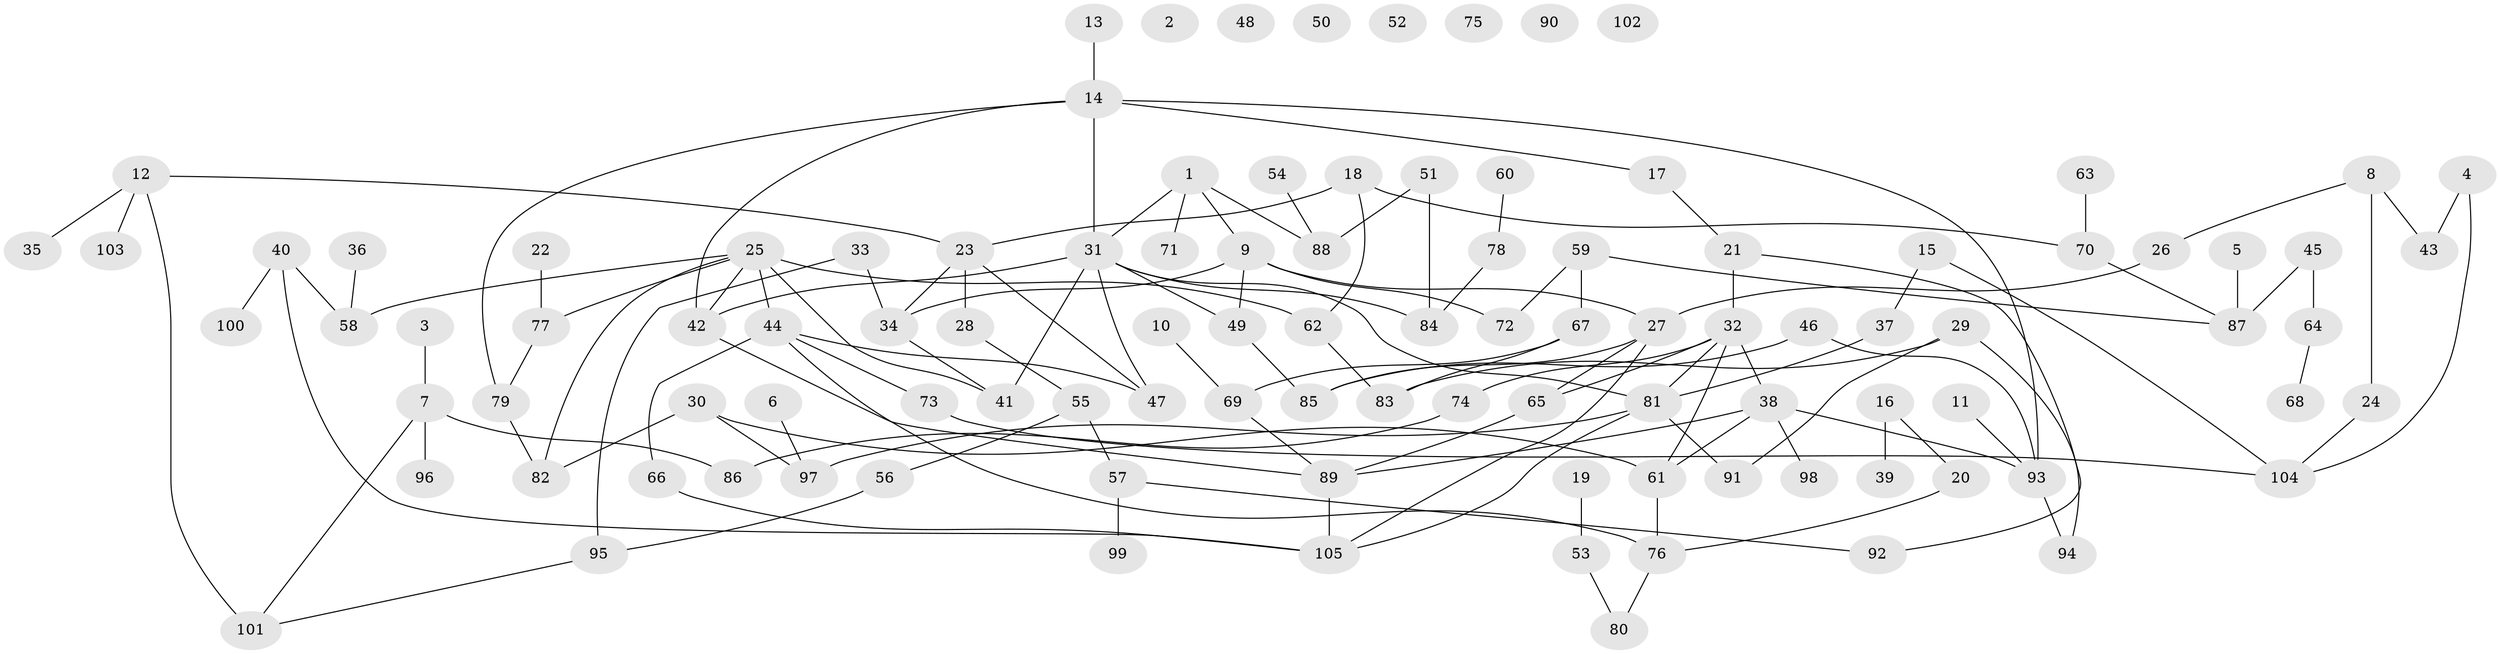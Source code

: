 // coarse degree distribution, {0: 0.1111111111111111, 1: 0.2698412698412698, 2: 0.2222222222222222, 5: 0.031746031746031744, 6: 0.047619047619047616, 4: 0.1111111111111111, 3: 0.15873015873015872, 12: 0.015873015873015872, 8: 0.015873015873015872, 7: 0.015873015873015872}
// Generated by graph-tools (version 1.1) at 2025/43/03/04/25 21:43:35]
// undirected, 105 vertices, 134 edges
graph export_dot {
graph [start="1"]
  node [color=gray90,style=filled];
  1;
  2;
  3;
  4;
  5;
  6;
  7;
  8;
  9;
  10;
  11;
  12;
  13;
  14;
  15;
  16;
  17;
  18;
  19;
  20;
  21;
  22;
  23;
  24;
  25;
  26;
  27;
  28;
  29;
  30;
  31;
  32;
  33;
  34;
  35;
  36;
  37;
  38;
  39;
  40;
  41;
  42;
  43;
  44;
  45;
  46;
  47;
  48;
  49;
  50;
  51;
  52;
  53;
  54;
  55;
  56;
  57;
  58;
  59;
  60;
  61;
  62;
  63;
  64;
  65;
  66;
  67;
  68;
  69;
  70;
  71;
  72;
  73;
  74;
  75;
  76;
  77;
  78;
  79;
  80;
  81;
  82;
  83;
  84;
  85;
  86;
  87;
  88;
  89;
  90;
  91;
  92;
  93;
  94;
  95;
  96;
  97;
  98;
  99;
  100;
  101;
  102;
  103;
  104;
  105;
  1 -- 9;
  1 -- 31;
  1 -- 71;
  1 -- 88;
  3 -- 7;
  4 -- 43;
  4 -- 104;
  5 -- 87;
  6 -- 97;
  7 -- 86;
  7 -- 96;
  7 -- 101;
  8 -- 24;
  8 -- 26;
  8 -- 43;
  9 -- 27;
  9 -- 34;
  9 -- 49;
  9 -- 72;
  10 -- 69;
  11 -- 93;
  12 -- 23;
  12 -- 35;
  12 -- 101;
  12 -- 103;
  13 -- 14;
  14 -- 17;
  14 -- 31;
  14 -- 42;
  14 -- 79;
  14 -- 93;
  15 -- 37;
  15 -- 104;
  16 -- 20;
  16 -- 39;
  17 -- 21;
  18 -- 23;
  18 -- 62;
  18 -- 70;
  19 -- 53;
  20 -- 76;
  21 -- 32;
  21 -- 92;
  22 -- 77;
  23 -- 28;
  23 -- 34;
  23 -- 47;
  24 -- 104;
  25 -- 41;
  25 -- 42;
  25 -- 44;
  25 -- 58;
  25 -- 62;
  25 -- 77;
  25 -- 82;
  26 -- 27;
  27 -- 65;
  27 -- 85;
  27 -- 105;
  28 -- 55;
  29 -- 83;
  29 -- 91;
  29 -- 94;
  30 -- 61;
  30 -- 82;
  30 -- 97;
  31 -- 41;
  31 -- 42;
  31 -- 47;
  31 -- 49;
  31 -- 81;
  31 -- 84;
  32 -- 38;
  32 -- 61;
  32 -- 65;
  32 -- 74;
  32 -- 81;
  33 -- 34;
  33 -- 95;
  34 -- 41;
  36 -- 58;
  37 -- 81;
  38 -- 61;
  38 -- 89;
  38 -- 93;
  38 -- 98;
  40 -- 58;
  40 -- 100;
  40 -- 105;
  42 -- 89;
  44 -- 47;
  44 -- 66;
  44 -- 73;
  44 -- 76;
  45 -- 64;
  45 -- 87;
  46 -- 85;
  46 -- 93;
  49 -- 85;
  51 -- 84;
  51 -- 88;
  53 -- 80;
  54 -- 88;
  55 -- 56;
  55 -- 57;
  56 -- 95;
  57 -- 92;
  57 -- 99;
  59 -- 67;
  59 -- 72;
  59 -- 87;
  60 -- 78;
  61 -- 76;
  62 -- 83;
  63 -- 70;
  64 -- 68;
  65 -- 89;
  66 -- 105;
  67 -- 69;
  67 -- 83;
  69 -- 89;
  70 -- 87;
  73 -- 104;
  74 -- 86;
  76 -- 80;
  77 -- 79;
  78 -- 84;
  79 -- 82;
  81 -- 91;
  81 -- 97;
  81 -- 105;
  89 -- 105;
  93 -- 94;
  95 -- 101;
}
